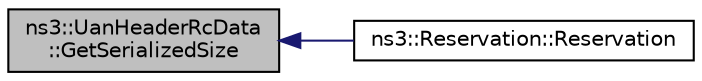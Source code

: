 digraph "ns3::UanHeaderRcData::GetSerializedSize"
{
  edge [fontname="Helvetica",fontsize="10",labelfontname="Helvetica",labelfontsize="10"];
  node [fontname="Helvetica",fontsize="10",shape=record];
  rankdir="LR";
  Node1 [label="ns3::UanHeaderRcData\l::GetSerializedSize",height=0.2,width=0.4,color="black", fillcolor="grey75", style="filled", fontcolor="black"];
  Node1 -> Node2 [dir="back",color="midnightblue",fontsize="10",style="solid"];
  Node2 [label="ns3::Reservation::Reservation",height=0.2,width=0.4,color="black", fillcolor="white", style="filled",URL="$de/dec/classns3_1_1Reservation.html#a602268e77258ed311d5851fd3b8ff89d"];
}

